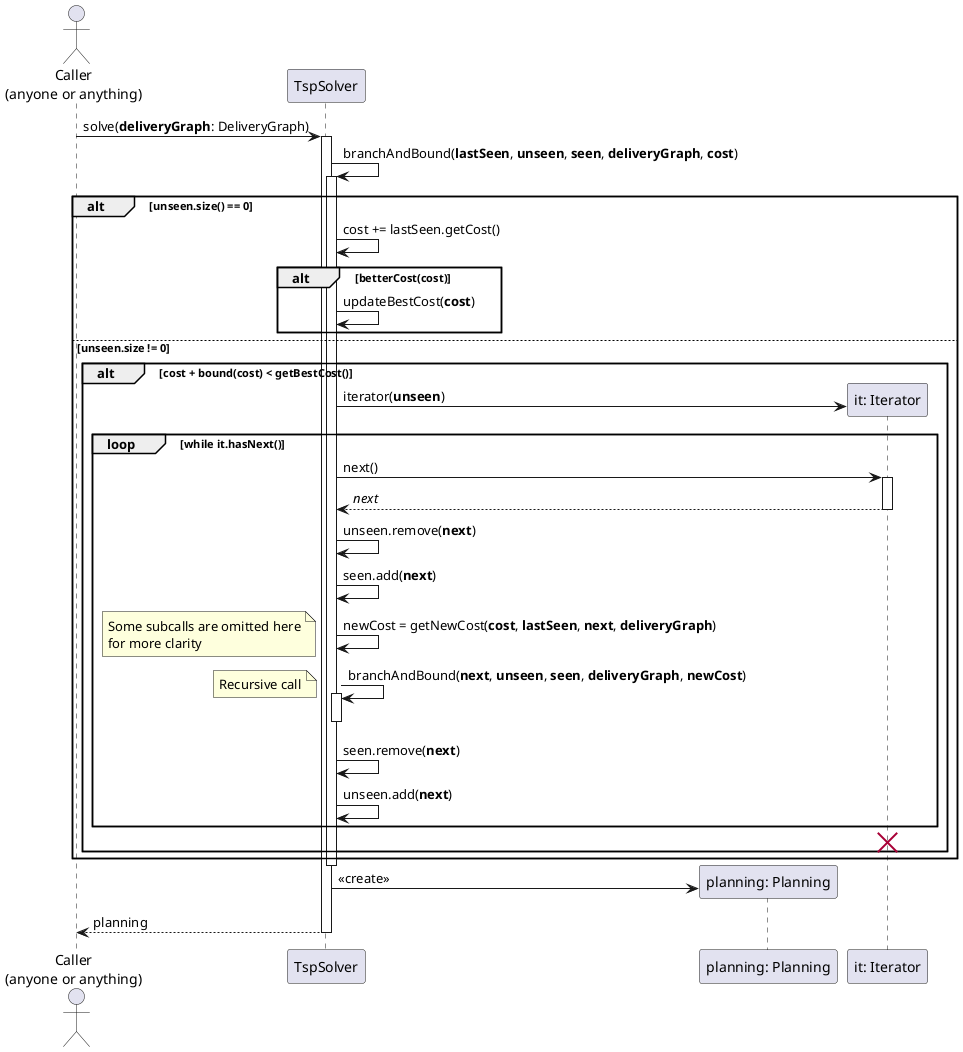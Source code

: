 @startuml
actor "Caller\n(anyone or anything)" as CPS
participant TspSolver as TSP
participant "planning: Planning" as Pl
participant "it: Iterator" as it

CPS -> TSP : solve(**deliveryGraph**: DeliveryGraph)
activate TSP

    TSP -> TSP : branchAndBound(**lastSeen**, **unseen**, **seen**, **deliveryGraph**, **cost**)
    activate TSP

        alt unseen.size() == 0
            TSP -> TSP : cost += lastSeen.getCost()
            alt betterCost(**cost**)
                TSP -> TSP : updateBestCost(**cost**)
            end
        else unseen.size != 0
            alt cost + bound(cost) < getBestCost()
                create it
                TSP -> it : iterator(**unseen**)
                loop while it.hasNext()
                    TSP -> it : next()
                    activate it
                    TSP <-- it : //next//
                    deactivate it
                    TSP -> TSP : unseen.remove(**next**)
                    TSP -> TSP : seen.add(**next**)
                    TSP -> TSP : newCost = getNewCost(**cost**, **lastSeen**, **next**, **deliveryGraph**)
                    note left
                        Some subcalls are omitted here
                        for more clarity
                    end note
                    TSP -> TSP : branchAndBound(**next**, **unseen**, **seen**, **deliveryGraph**, **newCost**)
                    activate TSP
                        note left : Recursive call
                    deactivate TSP
                    TSP -> TSP : seen.remove(**next**)
                    TSP -> TSP : unseen.add(**next**)
                end
                destroy it
            end


        end

    deactivate TSP

    create Pl
    TSP -> Pl : <<create>>

    CPS <-- TSP : planning

deactivate TSP

@enduml
